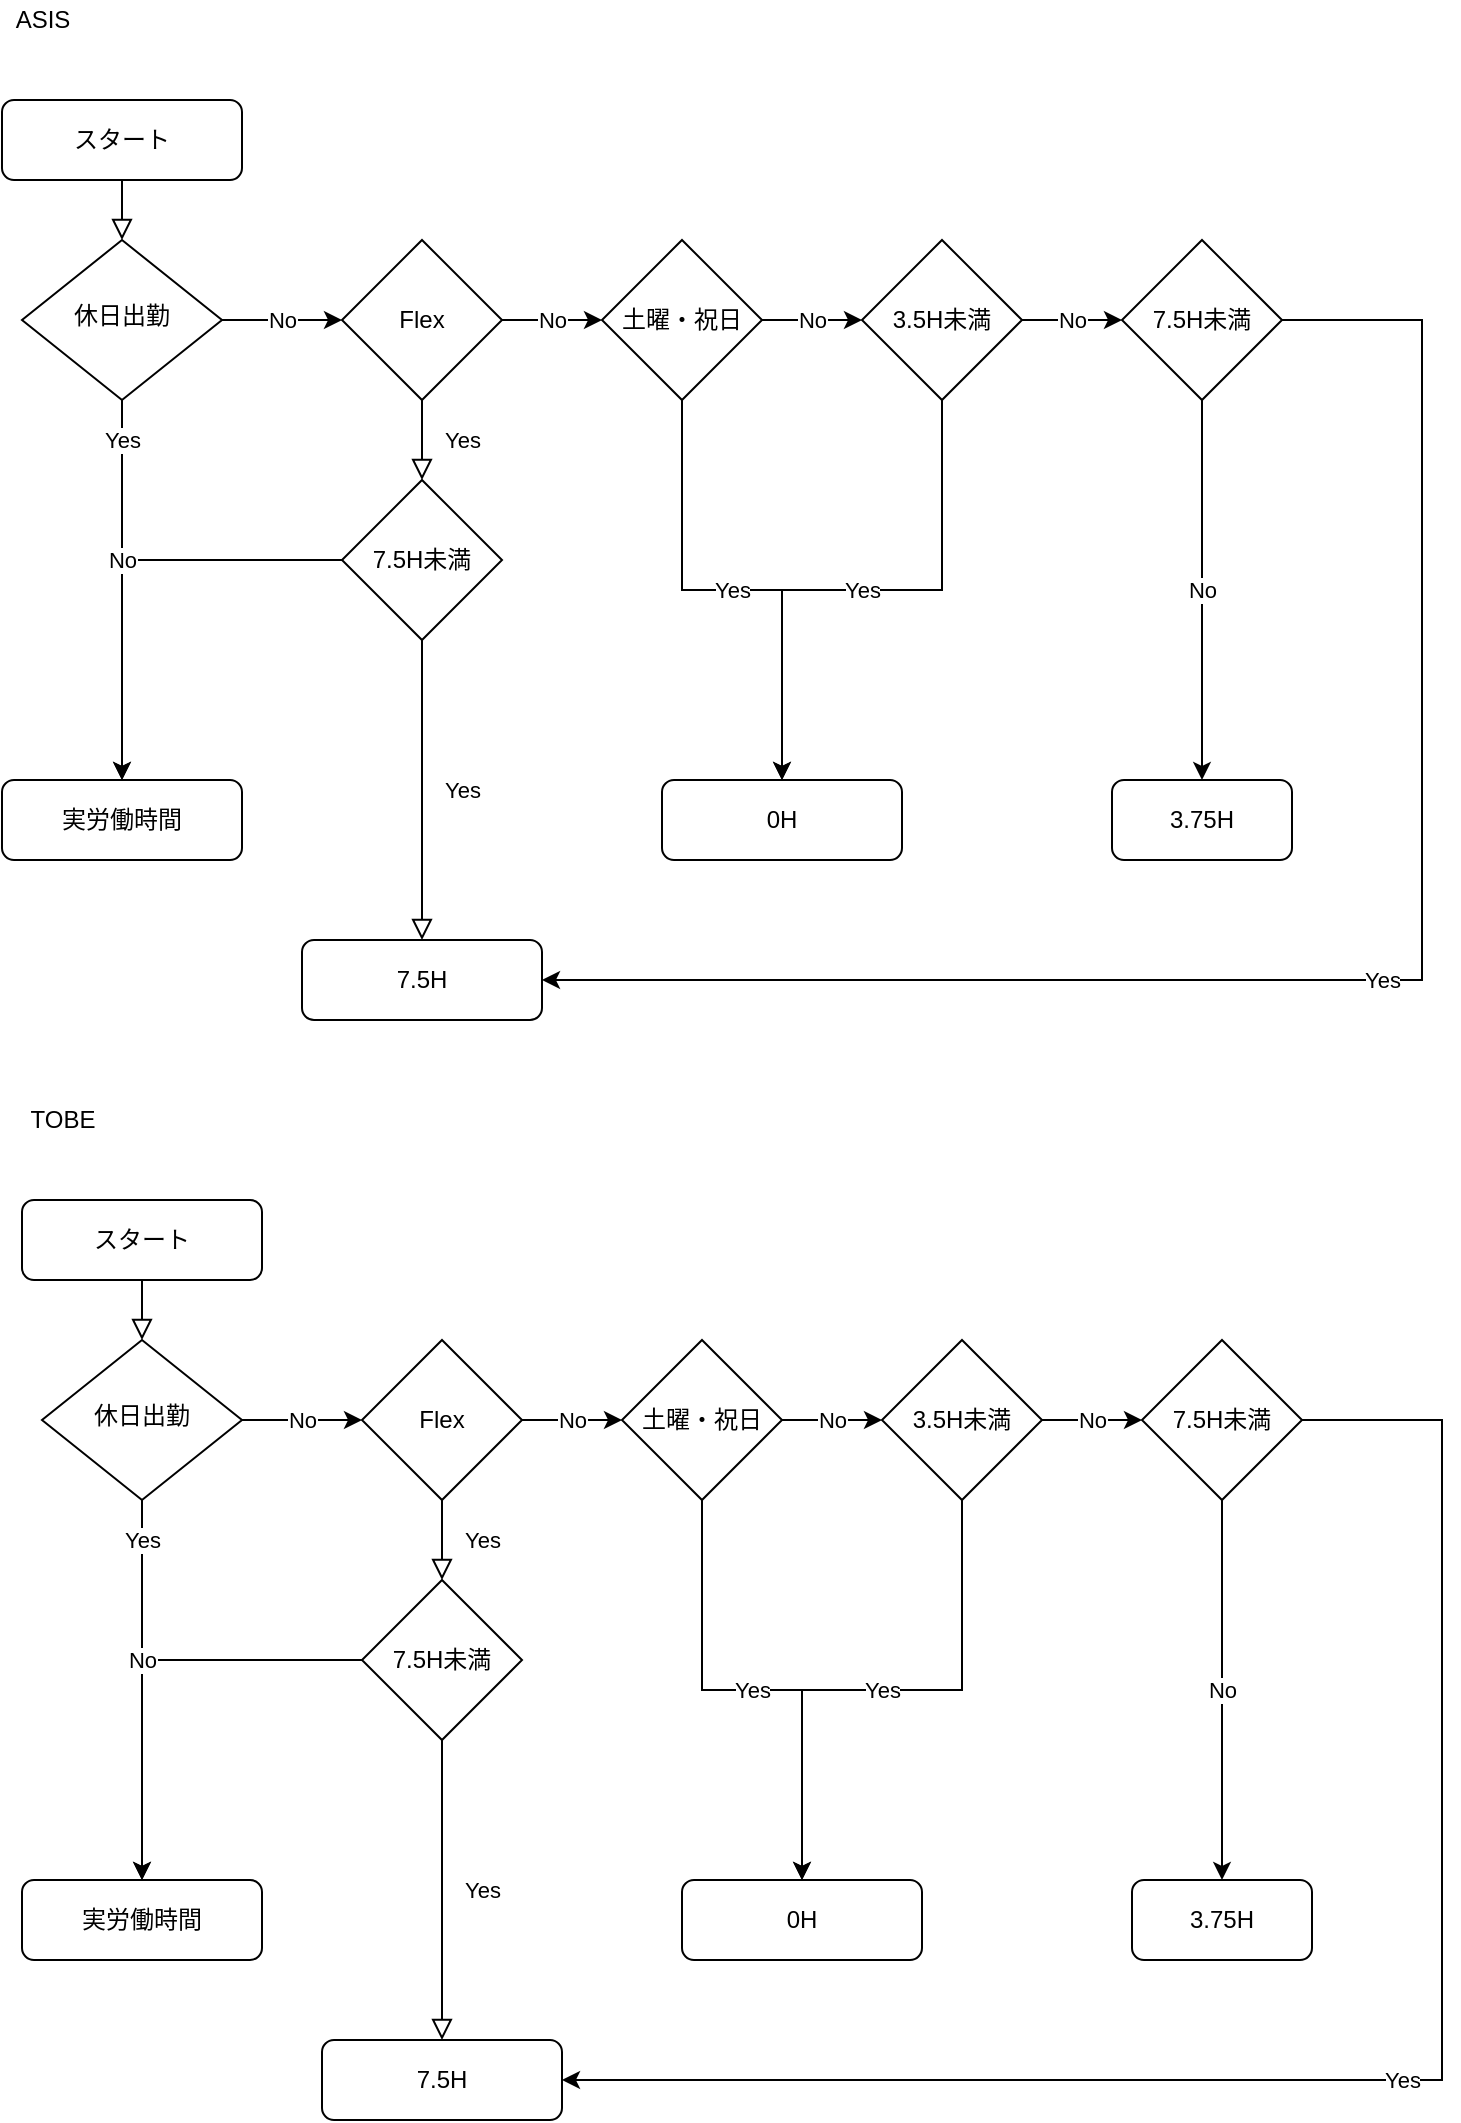 <mxfile version="14.4.2" type="github">
  <diagram id="C5RBs43oDa-KdzZeNtuy" name="Page-1">
    <mxGraphModel dx="1303" dy="1092" grid="1" gridSize="10" guides="1" tooltips="1" connect="1" arrows="1" fold="1" page="1" pageScale="1" pageWidth="827" pageHeight="1169" math="0" shadow="0">
      <root>
        <mxCell id="WIyWlLk6GJQsqaUBKTNV-0" />
        <mxCell id="WIyWlLk6GJQsqaUBKTNV-1" parent="WIyWlLk6GJQsqaUBKTNV-0" />
        <mxCell id="WIyWlLk6GJQsqaUBKTNV-2" value="" style="rounded=0;html=1;jettySize=auto;orthogonalLoop=1;fontSize=11;endArrow=block;endFill=0;endSize=8;strokeWidth=1;shadow=0;labelBackgroundColor=none;edgeStyle=orthogonalEdgeStyle;" parent="WIyWlLk6GJQsqaUBKTNV-1" source="WIyWlLk6GJQsqaUBKTNV-3" target="WIyWlLk6GJQsqaUBKTNV-6" edge="1">
          <mxGeometry relative="1" as="geometry" />
        </mxCell>
        <mxCell id="WIyWlLk6GJQsqaUBKTNV-3" value="スタート" style="rounded=1;whiteSpace=wrap;html=1;fontSize=12;glass=0;strokeWidth=1;shadow=0;" parent="WIyWlLk6GJQsqaUBKTNV-1" vertex="1">
          <mxGeometry x="20" y="100" width="120" height="40" as="geometry" />
        </mxCell>
        <mxCell id="J8ktQcWIBkLLSIjZLY1t-13" value="Yes" style="edgeStyle=orthogonalEdgeStyle;rounded=0;orthogonalLoop=1;jettySize=auto;html=1;exitX=0.5;exitY=1;exitDx=0;exitDy=0;entryX=0.5;entryY=0;entryDx=0;entryDy=0;" edge="1" parent="WIyWlLk6GJQsqaUBKTNV-1" source="WIyWlLk6GJQsqaUBKTNV-6" target="WIyWlLk6GJQsqaUBKTNV-11">
          <mxGeometry x="-0.789" relative="1" as="geometry">
            <mxPoint as="offset" />
          </mxGeometry>
        </mxCell>
        <mxCell id="J8ktQcWIBkLLSIjZLY1t-14" value="No" style="edgeStyle=orthogonalEdgeStyle;rounded=0;orthogonalLoop=1;jettySize=auto;html=1;" edge="1" parent="WIyWlLk6GJQsqaUBKTNV-1" source="WIyWlLk6GJQsqaUBKTNV-6" target="J8ktQcWIBkLLSIjZLY1t-0">
          <mxGeometry relative="1" as="geometry" />
        </mxCell>
        <mxCell id="WIyWlLk6GJQsqaUBKTNV-6" value="休日出勤" style="rhombus;whiteSpace=wrap;html=1;shadow=0;fontFamily=Helvetica;fontSize=12;align=center;strokeWidth=1;spacing=6;spacingTop=-4;" parent="WIyWlLk6GJQsqaUBKTNV-1" vertex="1">
          <mxGeometry x="30" y="170" width="100" height="80" as="geometry" />
        </mxCell>
        <mxCell id="WIyWlLk6GJQsqaUBKTNV-11" value="実労働時間" style="rounded=1;whiteSpace=wrap;html=1;fontSize=12;glass=0;strokeWidth=1;shadow=0;" parent="WIyWlLk6GJQsqaUBKTNV-1" vertex="1">
          <mxGeometry x="20" y="440" width="120" height="40" as="geometry" />
        </mxCell>
        <mxCell id="J8ktQcWIBkLLSIjZLY1t-12" value="No" style="edgeStyle=orthogonalEdgeStyle;rounded=0;orthogonalLoop=1;jettySize=auto;html=1;exitX=1;exitY=0.5;exitDx=0;exitDy=0;" edge="1" parent="WIyWlLk6GJQsqaUBKTNV-1" source="J8ktQcWIBkLLSIjZLY1t-0" target="J8ktQcWIBkLLSIjZLY1t-11">
          <mxGeometry relative="1" as="geometry" />
        </mxCell>
        <mxCell id="J8ktQcWIBkLLSIjZLY1t-0" value="Flex" style="rhombus;whiteSpace=wrap;html=1;" vertex="1" parent="WIyWlLk6GJQsqaUBKTNV-1">
          <mxGeometry x="190" y="170" width="80" height="80" as="geometry" />
        </mxCell>
        <mxCell id="J8ktQcWIBkLLSIjZLY1t-4" value="Yes" style="rounded=0;html=1;jettySize=auto;orthogonalLoop=1;fontSize=11;endArrow=block;endFill=0;endSize=8;strokeWidth=1;shadow=0;labelBackgroundColor=none;edgeStyle=orthogonalEdgeStyle;entryX=0.5;entryY=0;entryDx=0;entryDy=0;exitX=0.5;exitY=1;exitDx=0;exitDy=0;" edge="1" parent="WIyWlLk6GJQsqaUBKTNV-1" source="J8ktQcWIBkLLSIjZLY1t-0" target="J8ktQcWIBkLLSIjZLY1t-6">
          <mxGeometry y="20" relative="1" as="geometry">
            <mxPoint as="offset" />
            <mxPoint x="209.5" y="270" as="sourcePoint" />
            <mxPoint x="210" y="400" as="targetPoint" />
            <Array as="points" />
          </mxGeometry>
        </mxCell>
        <mxCell id="J8ktQcWIBkLLSIjZLY1t-10" value="No" style="edgeStyle=orthogonalEdgeStyle;rounded=0;orthogonalLoop=1;jettySize=auto;html=1;exitX=0;exitY=0.5;exitDx=0;exitDy=0;entryX=0.5;entryY=0;entryDx=0;entryDy=0;" edge="1" parent="WIyWlLk6GJQsqaUBKTNV-1" source="J8ktQcWIBkLLSIjZLY1t-6" target="WIyWlLk6GJQsqaUBKTNV-11">
          <mxGeometry relative="1" as="geometry" />
        </mxCell>
        <mxCell id="J8ktQcWIBkLLSIjZLY1t-6" value="7.5H未満" style="rhombus;whiteSpace=wrap;html=1;" vertex="1" parent="WIyWlLk6GJQsqaUBKTNV-1">
          <mxGeometry x="190" y="290" width="80" height="80" as="geometry" />
        </mxCell>
        <mxCell id="J8ktQcWIBkLLSIjZLY1t-7" value="Yes" style="rounded=0;html=1;jettySize=auto;orthogonalLoop=1;fontSize=11;endArrow=block;endFill=0;endSize=8;strokeWidth=1;shadow=0;labelBackgroundColor=none;edgeStyle=orthogonalEdgeStyle;entryX=0.5;entryY=0;entryDx=0;entryDy=0;" edge="1" parent="WIyWlLk6GJQsqaUBKTNV-1" source="J8ktQcWIBkLLSIjZLY1t-6" target="J8ktQcWIBkLLSIjZLY1t-8">
          <mxGeometry y="20" relative="1" as="geometry">
            <mxPoint as="offset" />
            <mxPoint x="200" y="520" as="sourcePoint" />
            <mxPoint x="280" y="620" as="targetPoint" />
            <Array as="points" />
          </mxGeometry>
        </mxCell>
        <mxCell id="J8ktQcWIBkLLSIjZLY1t-8" value="7.5H" style="rounded=1;whiteSpace=wrap;html=1;fontSize=12;glass=0;strokeWidth=1;shadow=0;" vertex="1" parent="WIyWlLk6GJQsqaUBKTNV-1">
          <mxGeometry x="170" y="520" width="120" height="40" as="geometry" />
        </mxCell>
        <mxCell id="J8ktQcWIBkLLSIjZLY1t-16" value="No" style="edgeStyle=orthogonalEdgeStyle;rounded=0;orthogonalLoop=1;jettySize=auto;html=1;" edge="1" parent="WIyWlLk6GJQsqaUBKTNV-1" source="J8ktQcWIBkLLSIjZLY1t-11" target="J8ktQcWIBkLLSIjZLY1t-15">
          <mxGeometry relative="1" as="geometry" />
        </mxCell>
        <mxCell id="J8ktQcWIBkLLSIjZLY1t-22" value="Yes" style="edgeStyle=orthogonalEdgeStyle;rounded=0;orthogonalLoop=1;jettySize=auto;html=1;exitX=0.5;exitY=1;exitDx=0;exitDy=0;entryX=0.5;entryY=0;entryDx=0;entryDy=0;" edge="1" parent="WIyWlLk6GJQsqaUBKTNV-1" source="J8ktQcWIBkLLSIjZLY1t-11" target="J8ktQcWIBkLLSIjZLY1t-20">
          <mxGeometry relative="1" as="geometry" />
        </mxCell>
        <mxCell id="J8ktQcWIBkLLSIjZLY1t-11" value="土曜・祝日" style="rhombus;whiteSpace=wrap;html=1;" vertex="1" parent="WIyWlLk6GJQsqaUBKTNV-1">
          <mxGeometry x="320" y="170" width="80" height="80" as="geometry" />
        </mxCell>
        <mxCell id="J8ktQcWIBkLLSIjZLY1t-24" value="Yes" style="edgeStyle=orthogonalEdgeStyle;rounded=0;orthogonalLoop=1;jettySize=auto;html=1;entryX=0.5;entryY=0;entryDx=0;entryDy=0;" edge="1" parent="WIyWlLk6GJQsqaUBKTNV-1" source="J8ktQcWIBkLLSIjZLY1t-15" target="J8ktQcWIBkLLSIjZLY1t-20">
          <mxGeometry relative="1" as="geometry">
            <mxPoint x="550" y="440" as="targetPoint" />
          </mxGeometry>
        </mxCell>
        <mxCell id="J8ktQcWIBkLLSIjZLY1t-27" value="No" style="edgeStyle=orthogonalEdgeStyle;rounded=0;orthogonalLoop=1;jettySize=auto;html=1;" edge="1" parent="WIyWlLk6GJQsqaUBKTNV-1" source="J8ktQcWIBkLLSIjZLY1t-15" target="J8ktQcWIBkLLSIjZLY1t-17">
          <mxGeometry relative="1" as="geometry" />
        </mxCell>
        <mxCell id="J8ktQcWIBkLLSIjZLY1t-15" value="3.5H未満" style="rhombus;whiteSpace=wrap;html=1;" vertex="1" parent="WIyWlLk6GJQsqaUBKTNV-1">
          <mxGeometry x="450" y="170" width="80" height="80" as="geometry" />
        </mxCell>
        <mxCell id="J8ktQcWIBkLLSIjZLY1t-30" value="No" style="edgeStyle=orthogonalEdgeStyle;rounded=0;orthogonalLoop=1;jettySize=auto;html=1;entryX=0.5;entryY=0;entryDx=0;entryDy=0;" edge="1" parent="WIyWlLk6GJQsqaUBKTNV-1" source="J8ktQcWIBkLLSIjZLY1t-17" target="J8ktQcWIBkLLSIjZLY1t-29">
          <mxGeometry relative="1" as="geometry" />
        </mxCell>
        <mxCell id="J8ktQcWIBkLLSIjZLY1t-32" value="Yes" style="edgeStyle=orthogonalEdgeStyle;rounded=0;orthogonalLoop=1;jettySize=auto;html=1;entryX=1;entryY=0.5;entryDx=0;entryDy=0;" edge="1" parent="WIyWlLk6GJQsqaUBKTNV-1" source="J8ktQcWIBkLLSIjZLY1t-17" target="J8ktQcWIBkLLSIjZLY1t-8">
          <mxGeometry relative="1" as="geometry">
            <mxPoint x="735" y="440" as="targetPoint" />
            <Array as="points">
              <mxPoint x="730" y="210" />
              <mxPoint x="730" y="540" />
            </Array>
          </mxGeometry>
        </mxCell>
        <mxCell id="J8ktQcWIBkLLSIjZLY1t-17" value="7.5H未満" style="rhombus;whiteSpace=wrap;html=1;" vertex="1" parent="WIyWlLk6GJQsqaUBKTNV-1">
          <mxGeometry x="580" y="170" width="80" height="80" as="geometry" />
        </mxCell>
        <mxCell id="J8ktQcWIBkLLSIjZLY1t-20" value="0H" style="rounded=1;whiteSpace=wrap;html=1;fontSize=12;glass=0;strokeWidth=1;shadow=0;" vertex="1" parent="WIyWlLk6GJQsqaUBKTNV-1">
          <mxGeometry x="350" y="440" width="120" height="40" as="geometry" />
        </mxCell>
        <mxCell id="J8ktQcWIBkLLSIjZLY1t-29" value="3.75H" style="rounded=1;whiteSpace=wrap;html=1;fontSize=12;glass=0;strokeWidth=1;shadow=0;" vertex="1" parent="WIyWlLk6GJQsqaUBKTNV-1">
          <mxGeometry x="575" y="440" width="90" height="40" as="geometry" />
        </mxCell>
        <mxCell id="J8ktQcWIBkLLSIjZLY1t-33" value="ASIS" style="text;html=1;align=center;verticalAlign=middle;resizable=0;points=[];autosize=1;" vertex="1" parent="WIyWlLk6GJQsqaUBKTNV-1">
          <mxGeometry x="20" y="50" width="40" height="20" as="geometry" />
        </mxCell>
        <mxCell id="J8ktQcWIBkLLSIjZLY1t-84" value="" style="rounded=0;html=1;jettySize=auto;orthogonalLoop=1;fontSize=11;endArrow=block;endFill=0;endSize=8;strokeWidth=1;shadow=0;labelBackgroundColor=none;edgeStyle=orthogonalEdgeStyle;" edge="1" parent="WIyWlLk6GJQsqaUBKTNV-1" source="J8ktQcWIBkLLSIjZLY1t-85" target="J8ktQcWIBkLLSIjZLY1t-88">
          <mxGeometry relative="1" as="geometry" />
        </mxCell>
        <mxCell id="J8ktQcWIBkLLSIjZLY1t-85" value="スタート" style="rounded=1;whiteSpace=wrap;html=1;fontSize=12;glass=0;strokeWidth=1;shadow=0;" vertex="1" parent="WIyWlLk6GJQsqaUBKTNV-1">
          <mxGeometry x="30" y="650" width="120" height="40" as="geometry" />
        </mxCell>
        <mxCell id="J8ktQcWIBkLLSIjZLY1t-86" value="Yes" style="edgeStyle=orthogonalEdgeStyle;rounded=0;orthogonalLoop=1;jettySize=auto;html=1;exitX=0.5;exitY=1;exitDx=0;exitDy=0;entryX=0.5;entryY=0;entryDx=0;entryDy=0;" edge="1" parent="WIyWlLk6GJQsqaUBKTNV-1" source="J8ktQcWIBkLLSIjZLY1t-88" target="J8ktQcWIBkLLSIjZLY1t-89">
          <mxGeometry x="-0.789" relative="1" as="geometry">
            <mxPoint as="offset" />
          </mxGeometry>
        </mxCell>
        <mxCell id="J8ktQcWIBkLLSIjZLY1t-87" value="No" style="edgeStyle=orthogonalEdgeStyle;rounded=0;orthogonalLoop=1;jettySize=auto;html=1;" edge="1" parent="WIyWlLk6GJQsqaUBKTNV-1" source="J8ktQcWIBkLLSIjZLY1t-88" target="J8ktQcWIBkLLSIjZLY1t-91">
          <mxGeometry relative="1" as="geometry" />
        </mxCell>
        <mxCell id="J8ktQcWIBkLLSIjZLY1t-88" value="休日出勤" style="rhombus;whiteSpace=wrap;html=1;shadow=0;fontFamily=Helvetica;fontSize=12;align=center;strokeWidth=1;spacing=6;spacingTop=-4;" vertex="1" parent="WIyWlLk6GJQsqaUBKTNV-1">
          <mxGeometry x="40" y="720" width="100" height="80" as="geometry" />
        </mxCell>
        <mxCell id="J8ktQcWIBkLLSIjZLY1t-89" value="実労働時間" style="rounded=1;whiteSpace=wrap;html=1;fontSize=12;glass=0;strokeWidth=1;shadow=0;" vertex="1" parent="WIyWlLk6GJQsqaUBKTNV-1">
          <mxGeometry x="30" y="990" width="120" height="40" as="geometry" />
        </mxCell>
        <mxCell id="J8ktQcWIBkLLSIjZLY1t-90" value="No" style="edgeStyle=orthogonalEdgeStyle;rounded=0;orthogonalLoop=1;jettySize=auto;html=1;exitX=1;exitY=0.5;exitDx=0;exitDy=0;" edge="1" parent="WIyWlLk6GJQsqaUBKTNV-1" source="J8ktQcWIBkLLSIjZLY1t-91" target="J8ktQcWIBkLLSIjZLY1t-99">
          <mxGeometry relative="1" as="geometry" />
        </mxCell>
        <mxCell id="J8ktQcWIBkLLSIjZLY1t-91" value="Flex" style="rhombus;whiteSpace=wrap;html=1;" vertex="1" parent="WIyWlLk6GJQsqaUBKTNV-1">
          <mxGeometry x="200" y="720" width="80" height="80" as="geometry" />
        </mxCell>
        <mxCell id="J8ktQcWIBkLLSIjZLY1t-92" value="Yes" style="rounded=0;html=1;jettySize=auto;orthogonalLoop=1;fontSize=11;endArrow=block;endFill=0;endSize=8;strokeWidth=1;shadow=0;labelBackgroundColor=none;edgeStyle=orthogonalEdgeStyle;entryX=0.5;entryY=0;entryDx=0;entryDy=0;exitX=0.5;exitY=1;exitDx=0;exitDy=0;" edge="1" parent="WIyWlLk6GJQsqaUBKTNV-1" source="J8ktQcWIBkLLSIjZLY1t-91" target="J8ktQcWIBkLLSIjZLY1t-94">
          <mxGeometry y="20" relative="1" as="geometry">
            <mxPoint as="offset" />
            <mxPoint x="219.5" y="820" as="sourcePoint" />
            <mxPoint x="220" y="950" as="targetPoint" />
            <Array as="points" />
          </mxGeometry>
        </mxCell>
        <mxCell id="J8ktQcWIBkLLSIjZLY1t-93" value="No" style="edgeStyle=orthogonalEdgeStyle;rounded=0;orthogonalLoop=1;jettySize=auto;html=1;exitX=0;exitY=0.5;exitDx=0;exitDy=0;entryX=0.5;entryY=0;entryDx=0;entryDy=0;" edge="1" parent="WIyWlLk6GJQsqaUBKTNV-1" source="J8ktQcWIBkLLSIjZLY1t-94" target="J8ktQcWIBkLLSIjZLY1t-89">
          <mxGeometry relative="1" as="geometry" />
        </mxCell>
        <mxCell id="J8ktQcWIBkLLSIjZLY1t-94" value="7.5H未満" style="rhombus;whiteSpace=wrap;html=1;" vertex="1" parent="WIyWlLk6GJQsqaUBKTNV-1">
          <mxGeometry x="200" y="840" width="80" height="80" as="geometry" />
        </mxCell>
        <mxCell id="J8ktQcWIBkLLSIjZLY1t-95" value="Yes" style="rounded=0;html=1;jettySize=auto;orthogonalLoop=1;fontSize=11;endArrow=block;endFill=0;endSize=8;strokeWidth=1;shadow=0;labelBackgroundColor=none;edgeStyle=orthogonalEdgeStyle;entryX=0.5;entryY=0;entryDx=0;entryDy=0;" edge="1" parent="WIyWlLk6GJQsqaUBKTNV-1" source="J8ktQcWIBkLLSIjZLY1t-94" target="J8ktQcWIBkLLSIjZLY1t-96">
          <mxGeometry y="20" relative="1" as="geometry">
            <mxPoint as="offset" />
            <mxPoint x="210" y="1070" as="sourcePoint" />
            <mxPoint x="290" y="1170" as="targetPoint" />
            <Array as="points" />
          </mxGeometry>
        </mxCell>
        <mxCell id="J8ktQcWIBkLLSIjZLY1t-96" value="7.5H" style="rounded=1;whiteSpace=wrap;html=1;fontSize=12;glass=0;strokeWidth=1;shadow=0;" vertex="1" parent="WIyWlLk6GJQsqaUBKTNV-1">
          <mxGeometry x="180" y="1070" width="120" height="40" as="geometry" />
        </mxCell>
        <mxCell id="J8ktQcWIBkLLSIjZLY1t-97" value="No" style="edgeStyle=orthogonalEdgeStyle;rounded=0;orthogonalLoop=1;jettySize=auto;html=1;" edge="1" parent="WIyWlLk6GJQsqaUBKTNV-1" source="J8ktQcWIBkLLSIjZLY1t-99" target="J8ktQcWIBkLLSIjZLY1t-102">
          <mxGeometry relative="1" as="geometry" />
        </mxCell>
        <mxCell id="J8ktQcWIBkLLSIjZLY1t-98" value="Yes" style="edgeStyle=orthogonalEdgeStyle;rounded=0;orthogonalLoop=1;jettySize=auto;html=1;exitX=0.5;exitY=1;exitDx=0;exitDy=0;entryX=0.5;entryY=0;entryDx=0;entryDy=0;" edge="1" parent="WIyWlLk6GJQsqaUBKTNV-1" source="J8ktQcWIBkLLSIjZLY1t-99" target="J8ktQcWIBkLLSIjZLY1t-106">
          <mxGeometry relative="1" as="geometry" />
        </mxCell>
        <mxCell id="J8ktQcWIBkLLSIjZLY1t-99" value="土曜・祝日" style="rhombus;whiteSpace=wrap;html=1;" vertex="1" parent="WIyWlLk6GJQsqaUBKTNV-1">
          <mxGeometry x="330" y="720" width="80" height="80" as="geometry" />
        </mxCell>
        <mxCell id="J8ktQcWIBkLLSIjZLY1t-100" value="Yes" style="edgeStyle=orthogonalEdgeStyle;rounded=0;orthogonalLoop=1;jettySize=auto;html=1;entryX=0.5;entryY=0;entryDx=0;entryDy=0;" edge="1" parent="WIyWlLk6GJQsqaUBKTNV-1" source="J8ktQcWIBkLLSIjZLY1t-102" target="J8ktQcWIBkLLSIjZLY1t-106">
          <mxGeometry relative="1" as="geometry">
            <mxPoint x="560" y="990" as="targetPoint" />
          </mxGeometry>
        </mxCell>
        <mxCell id="J8ktQcWIBkLLSIjZLY1t-101" value="No" style="edgeStyle=orthogonalEdgeStyle;rounded=0;orthogonalLoop=1;jettySize=auto;html=1;" edge="1" parent="WIyWlLk6GJQsqaUBKTNV-1" source="J8ktQcWIBkLLSIjZLY1t-102" target="J8ktQcWIBkLLSIjZLY1t-105">
          <mxGeometry relative="1" as="geometry" />
        </mxCell>
        <mxCell id="J8ktQcWIBkLLSIjZLY1t-102" value="3.5H未満" style="rhombus;whiteSpace=wrap;html=1;" vertex="1" parent="WIyWlLk6GJQsqaUBKTNV-1">
          <mxGeometry x="460" y="720" width="80" height="80" as="geometry" />
        </mxCell>
        <mxCell id="J8ktQcWIBkLLSIjZLY1t-103" value="No" style="edgeStyle=orthogonalEdgeStyle;rounded=0;orthogonalLoop=1;jettySize=auto;html=1;entryX=0.5;entryY=0;entryDx=0;entryDy=0;" edge="1" parent="WIyWlLk6GJQsqaUBKTNV-1" source="J8ktQcWIBkLLSIjZLY1t-105" target="J8ktQcWIBkLLSIjZLY1t-107">
          <mxGeometry relative="1" as="geometry" />
        </mxCell>
        <mxCell id="J8ktQcWIBkLLSIjZLY1t-104" value="Yes" style="edgeStyle=orthogonalEdgeStyle;rounded=0;orthogonalLoop=1;jettySize=auto;html=1;entryX=1;entryY=0.5;entryDx=0;entryDy=0;" edge="1" parent="WIyWlLk6GJQsqaUBKTNV-1" source="J8ktQcWIBkLLSIjZLY1t-105" target="J8ktQcWIBkLLSIjZLY1t-96">
          <mxGeometry relative="1" as="geometry">
            <mxPoint x="745" y="990" as="targetPoint" />
            <Array as="points">
              <mxPoint x="740" y="760" />
              <mxPoint x="740" y="1090" />
            </Array>
          </mxGeometry>
        </mxCell>
        <mxCell id="J8ktQcWIBkLLSIjZLY1t-105" value="7.5H未満" style="rhombus;whiteSpace=wrap;html=1;" vertex="1" parent="WIyWlLk6GJQsqaUBKTNV-1">
          <mxGeometry x="590" y="720" width="80" height="80" as="geometry" />
        </mxCell>
        <mxCell id="J8ktQcWIBkLLSIjZLY1t-106" value="0H" style="rounded=1;whiteSpace=wrap;html=1;fontSize=12;glass=0;strokeWidth=1;shadow=0;" vertex="1" parent="WIyWlLk6GJQsqaUBKTNV-1">
          <mxGeometry x="360" y="990" width="120" height="40" as="geometry" />
        </mxCell>
        <mxCell id="J8ktQcWIBkLLSIjZLY1t-107" value="3.75H" style="rounded=1;whiteSpace=wrap;html=1;fontSize=12;glass=0;strokeWidth=1;shadow=0;" vertex="1" parent="WIyWlLk6GJQsqaUBKTNV-1">
          <mxGeometry x="585" y="990" width="90" height="40" as="geometry" />
        </mxCell>
        <mxCell id="J8ktQcWIBkLLSIjZLY1t-108" value="TOBE" style="text;html=1;align=center;verticalAlign=middle;resizable=0;points=[];autosize=1;" vertex="1" parent="WIyWlLk6GJQsqaUBKTNV-1">
          <mxGeometry x="25" y="600" width="50" height="20" as="geometry" />
        </mxCell>
      </root>
    </mxGraphModel>
  </diagram>
</mxfile>
